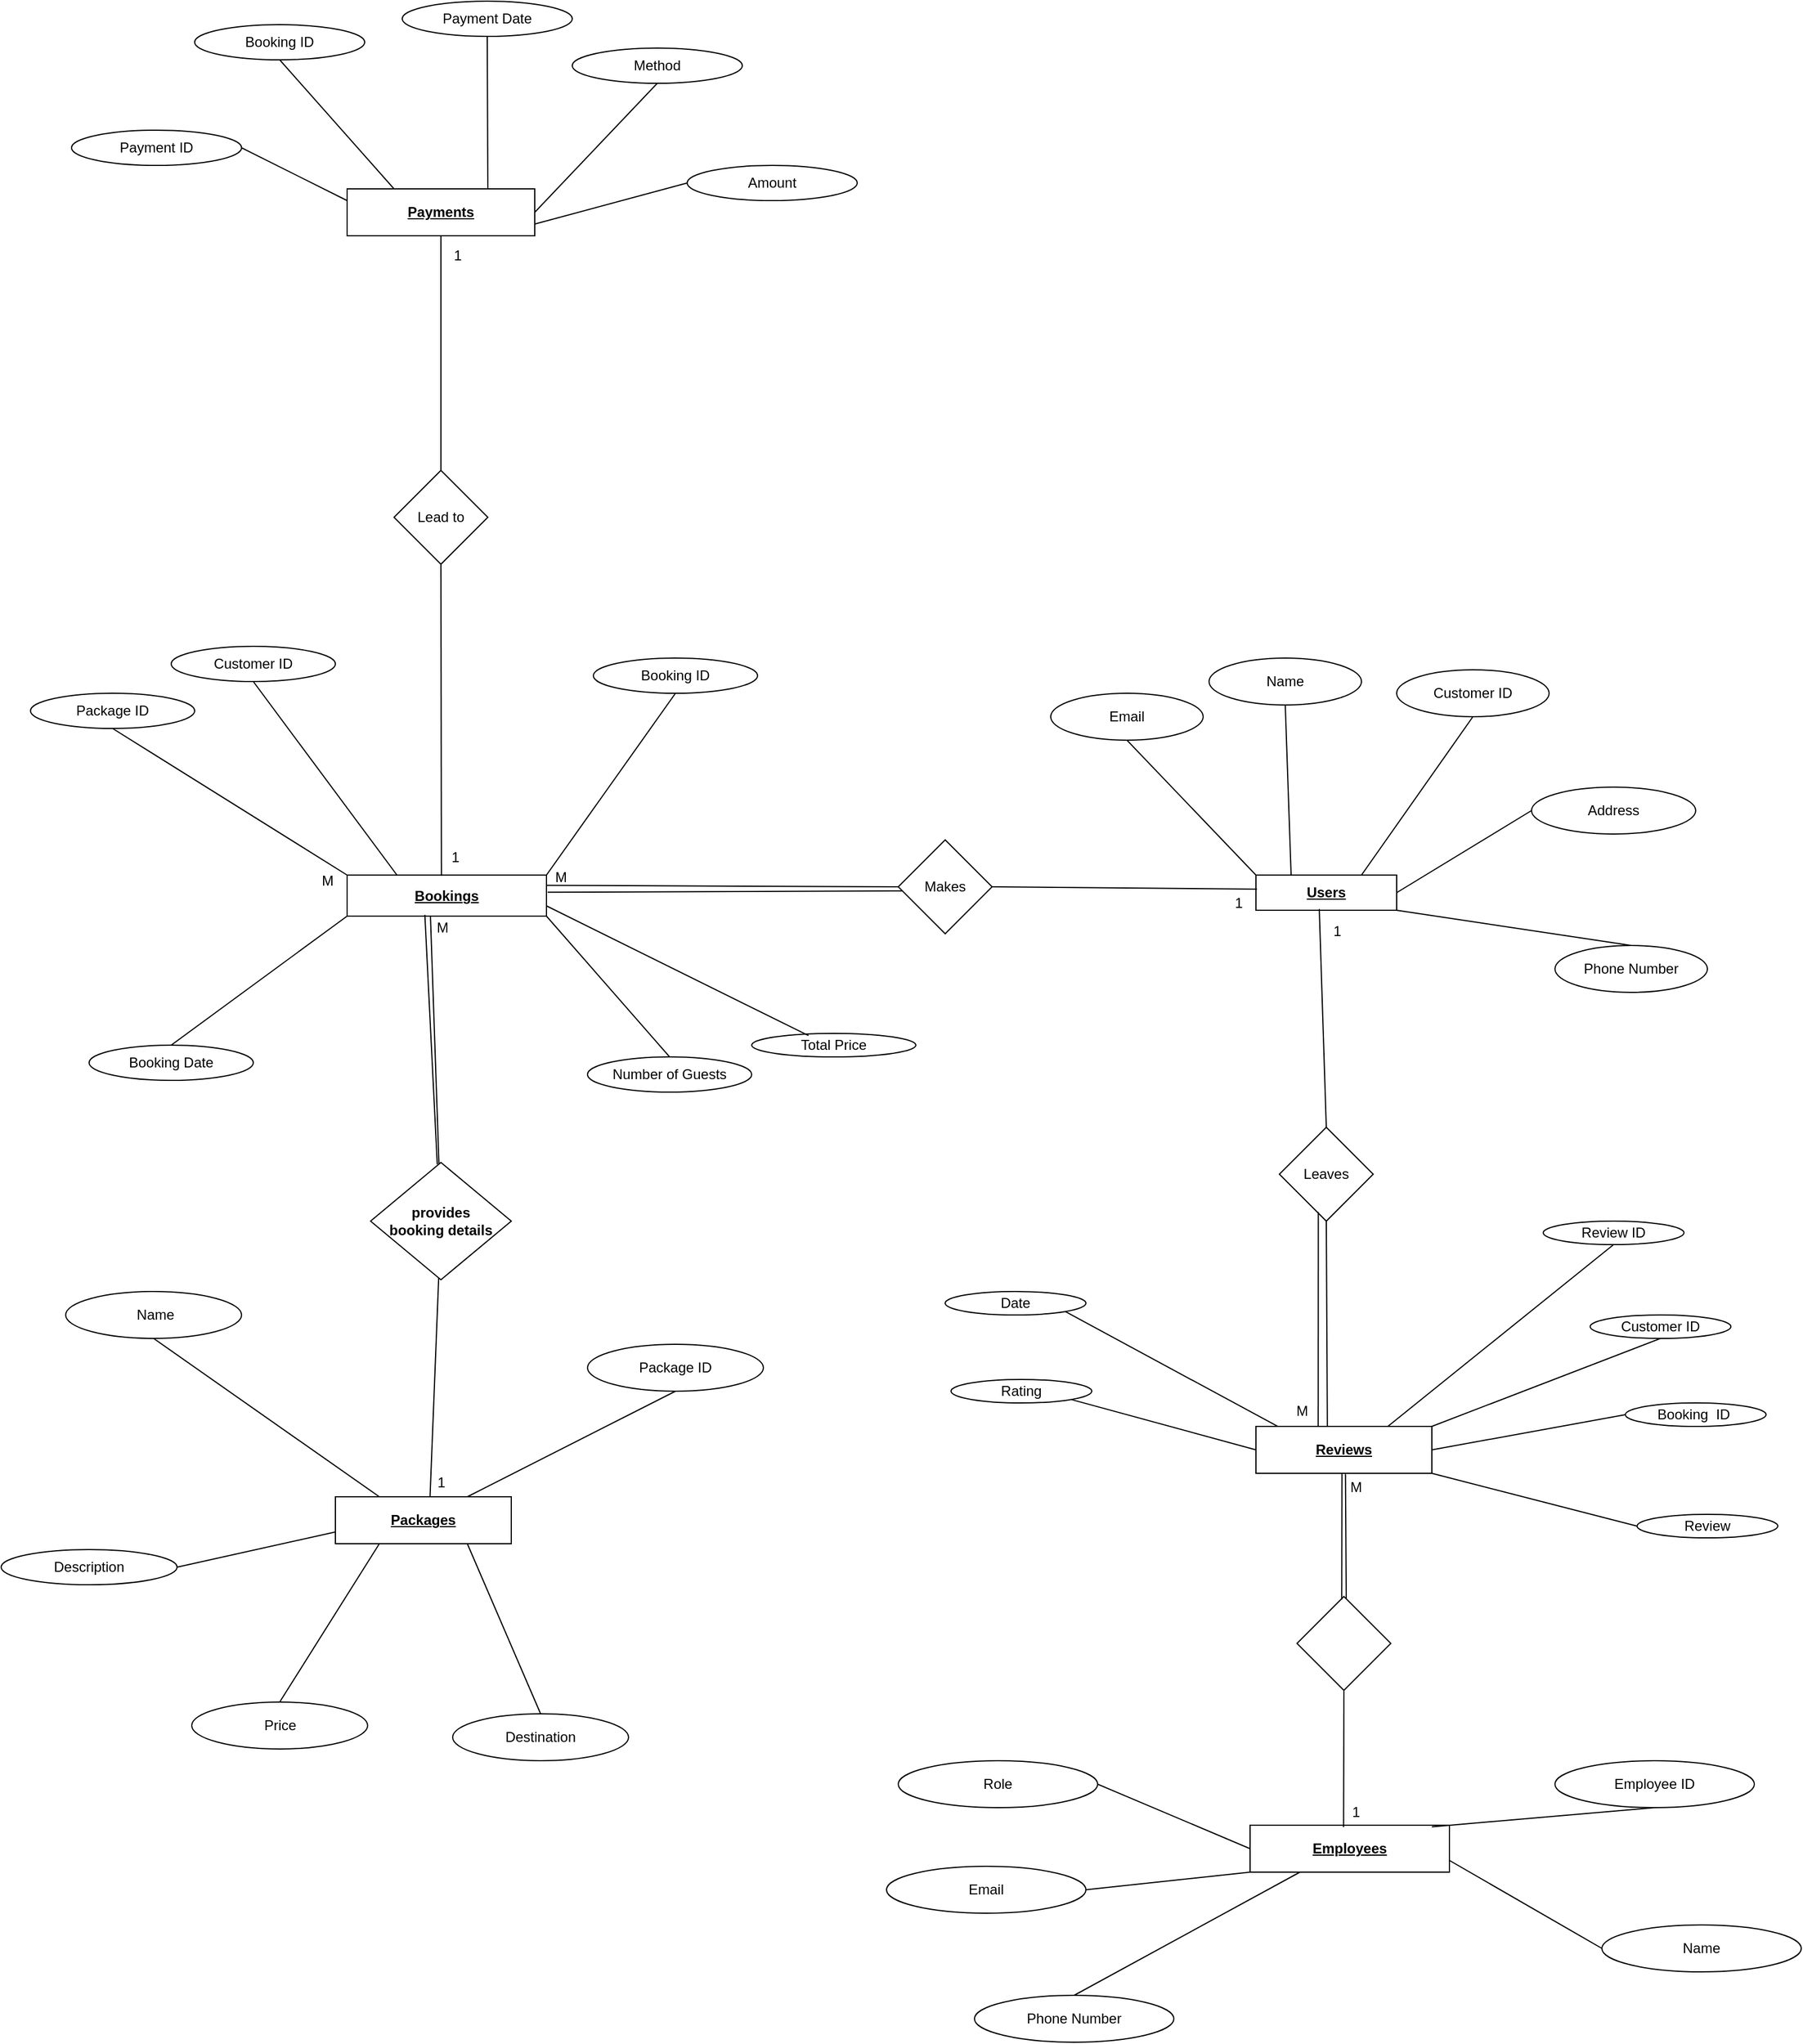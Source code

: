 <mxfile version="23.1.5" type="device">
  <diagram name="Page-1" id="vBAKHfD4ZJd4HT_qLLMz">
    <mxGraphModel dx="2349" dy="1812" grid="1" gridSize="10" guides="1" tooltips="1" connect="1" arrows="1" fold="1" page="1" pageScale="1" pageWidth="850" pageHeight="1100" math="0" shadow="0">
      <root>
        <mxCell id="0" />
        <mxCell id="1" parent="0" />
        <mxCell id="qoyEa4kxbC41t2mxPIMF-14" value="&lt;u&gt;&lt;b&gt;Users&lt;br&gt;&lt;/b&gt;&lt;/u&gt;" style="rounded=0;whiteSpace=wrap;html=1;" parent="1" vertex="1">
          <mxGeometry x="465" y="165" width="120" height="30" as="geometry" />
        </mxCell>
        <mxCell id="qoyEa4kxbC41t2mxPIMF-15" value="Name" style="ellipse;whiteSpace=wrap;html=1;" parent="1" vertex="1">
          <mxGeometry x="425" y="-20" width="130" height="40" as="geometry" />
        </mxCell>
        <mxCell id="qoyEa4kxbC41t2mxPIMF-17" value="Customer ID" style="ellipse;whiteSpace=wrap;html=1;" parent="1" vertex="1">
          <mxGeometry x="585" y="-10" width="130" height="40" as="geometry" />
        </mxCell>
        <mxCell id="qoyEa4kxbC41t2mxPIMF-18" value="Phone Number" style="ellipse;whiteSpace=wrap;html=1;" parent="1" vertex="1">
          <mxGeometry x="720" y="225" width="130" height="40" as="geometry" />
        </mxCell>
        <mxCell id="qoyEa4kxbC41t2mxPIMF-19" value="Email" style="ellipse;whiteSpace=wrap;html=1;" parent="1" vertex="1">
          <mxGeometry x="290" y="10" width="130" height="40" as="geometry" />
        </mxCell>
        <mxCell id="qoyEa4kxbC41t2mxPIMF-21" value="" style="endArrow=none;html=1;rounded=0;entryX=0.5;entryY=1;entryDx=0;entryDy=0;exitX=0.75;exitY=0;exitDx=0;exitDy=0;" parent="1" source="qoyEa4kxbC41t2mxPIMF-14" target="qoyEa4kxbC41t2mxPIMF-17" edge="1">
          <mxGeometry width="50" height="50" relative="1" as="geometry">
            <mxPoint x="590" y="160" as="sourcePoint" />
            <mxPoint x="615" y="80" as="targetPoint" />
          </mxGeometry>
        </mxCell>
        <mxCell id="qoyEa4kxbC41t2mxPIMF-22" value="" style="endArrow=none;html=1;rounded=0;entryX=0.25;entryY=0;entryDx=0;entryDy=0;exitX=0.5;exitY=1;exitDx=0;exitDy=0;" parent="1" source="qoyEa4kxbC41t2mxPIMF-15" target="qoyEa4kxbC41t2mxPIMF-14" edge="1">
          <mxGeometry width="50" height="50" relative="1" as="geometry">
            <mxPoint x="395" y="140" as="sourcePoint" />
            <mxPoint x="445" y="90" as="targetPoint" />
          </mxGeometry>
        </mxCell>
        <mxCell id="qoyEa4kxbC41t2mxPIMF-23" value="" style="endArrow=none;html=1;rounded=0;entryX=0;entryY=0;entryDx=0;entryDy=0;exitX=0.5;exitY=1;exitDx=0;exitDy=0;" parent="1" source="qoyEa4kxbC41t2mxPIMF-19" target="qoyEa4kxbC41t2mxPIMF-14" edge="1">
          <mxGeometry width="50" height="50" relative="1" as="geometry">
            <mxPoint x="405" y="205" as="sourcePoint" />
            <mxPoint x="455" y="155" as="targetPoint" />
          </mxGeometry>
        </mxCell>
        <mxCell id="qoyEa4kxbC41t2mxPIMF-24" value="" style="endArrow=none;html=1;rounded=0;entryX=1;entryY=1;entryDx=0;entryDy=0;exitX=0.5;exitY=0;exitDx=0;exitDy=0;" parent="1" source="qoyEa4kxbC41t2mxPIMF-18" target="qoyEa4kxbC41t2mxPIMF-14" edge="1">
          <mxGeometry width="50" height="50" relative="1" as="geometry">
            <mxPoint x="475" y="270" as="sourcePoint" />
            <mxPoint x="525" y="220" as="targetPoint" />
          </mxGeometry>
        </mxCell>
        <mxCell id="qoyEa4kxbC41t2mxPIMF-25" value="Address" style="ellipse;whiteSpace=wrap;html=1;" parent="1" vertex="1">
          <mxGeometry x="700" y="90" width="140" height="40" as="geometry" />
        </mxCell>
        <mxCell id="qoyEa4kxbC41t2mxPIMF-26" value="" style="endArrow=none;html=1;rounded=0;exitX=0;exitY=0.5;exitDx=0;exitDy=0;entryX=1;entryY=0.5;entryDx=0;entryDy=0;" parent="1" source="qoyEa4kxbC41t2mxPIMF-25" target="qoyEa4kxbC41t2mxPIMF-14" edge="1">
          <mxGeometry width="50" height="50" relative="1" as="geometry">
            <mxPoint x="515" y="270" as="sourcePoint" />
            <mxPoint x="590" y="180" as="targetPoint" />
          </mxGeometry>
        </mxCell>
        <mxCell id="qoyEa4kxbC41t2mxPIMF-27" value="&lt;b&gt;&lt;u&gt;Packages&lt;/u&gt;&lt;/b&gt;" style="rounded=0;whiteSpace=wrap;html=1;" parent="1" vertex="1">
          <mxGeometry x="-320" y="695" width="150" height="40" as="geometry" />
        </mxCell>
        <mxCell id="qoyEa4kxbC41t2mxPIMF-28" value="&amp;nbsp;Name" style="ellipse;whiteSpace=wrap;html=1;" parent="1" vertex="1">
          <mxGeometry x="-550" y="520" width="150" height="40" as="geometry" />
        </mxCell>
        <mxCell id="qoyEa4kxbC41t2mxPIMF-29" value="Package ID" style="ellipse;whiteSpace=wrap;html=1;" parent="1" vertex="1">
          <mxGeometry x="-105" y="565" width="150" height="40" as="geometry" />
        </mxCell>
        <mxCell id="qoyEa4kxbC41t2mxPIMF-31" value="Price" style="ellipse;whiteSpace=wrap;html=1;" parent="1" vertex="1">
          <mxGeometry x="-442.5" y="870" width="150" height="40" as="geometry" />
        </mxCell>
        <mxCell id="qoyEa4kxbC41t2mxPIMF-32" value="Description" style="ellipse;whiteSpace=wrap;html=1;" parent="1" vertex="1">
          <mxGeometry x="-605" y="740" width="150" height="30" as="geometry" />
        </mxCell>
        <mxCell id="qoyEa4kxbC41t2mxPIMF-33" value="" style="endArrow=none;html=1;rounded=0;entryX=0.25;entryY=1;entryDx=0;entryDy=0;exitX=0.5;exitY=0;exitDx=0;exitDy=0;" parent="1" source="qoyEa4kxbC41t2mxPIMF-31" target="qoyEa4kxbC41t2mxPIMF-27" edge="1">
          <mxGeometry width="50" height="50" relative="1" as="geometry">
            <mxPoint x="-400" y="800" as="sourcePoint" />
            <mxPoint x="-350" y="750" as="targetPoint" />
          </mxGeometry>
        </mxCell>
        <mxCell id="qoyEa4kxbC41t2mxPIMF-34" value="" style="endArrow=none;html=1;rounded=0;entryX=0.25;entryY=0;entryDx=0;entryDy=0;exitX=0.5;exitY=1;exitDx=0;exitDy=0;" parent="1" source="qoyEa4kxbC41t2mxPIMF-28" target="qoyEa4kxbC41t2mxPIMF-27" edge="1">
          <mxGeometry width="50" height="50" relative="1" as="geometry">
            <mxPoint x="-380" y="710" as="sourcePoint" />
            <mxPoint x="-330" y="660" as="targetPoint" />
          </mxGeometry>
        </mxCell>
        <mxCell id="qoyEa4kxbC41t2mxPIMF-35" value="" style="endArrow=none;html=1;rounded=0;entryX=0;entryY=0.75;entryDx=0;entryDy=0;exitX=1;exitY=0.5;exitDx=0;exitDy=0;" parent="1" source="qoyEa4kxbC41t2mxPIMF-32" target="qoyEa4kxbC41t2mxPIMF-27" edge="1">
          <mxGeometry width="50" height="50" relative="1" as="geometry">
            <mxPoint x="-370" y="720" as="sourcePoint" />
            <mxPoint x="-320" y="670" as="targetPoint" />
          </mxGeometry>
        </mxCell>
        <mxCell id="qoyEa4kxbC41t2mxPIMF-36" value="" style="endArrow=none;html=1;rounded=0;entryX=0.5;entryY=1;entryDx=0;entryDy=0;exitX=0.75;exitY=0;exitDx=0;exitDy=0;" parent="1" source="qoyEa4kxbC41t2mxPIMF-27" target="qoyEa4kxbC41t2mxPIMF-29" edge="1">
          <mxGeometry width="50" height="50" relative="1" as="geometry">
            <mxPoint x="-360" y="730" as="sourcePoint" />
            <mxPoint x="-310" y="680" as="targetPoint" />
          </mxGeometry>
        </mxCell>
        <mxCell id="qoyEa4kxbC41t2mxPIMF-38" value="" style="endArrow=none;html=1;rounded=0;entryX=0.75;entryY=1;entryDx=0;entryDy=0;exitX=0.5;exitY=0;exitDx=0;exitDy=0;" parent="1" source="qoyEa4kxbC41t2mxPIMF-39" target="qoyEa4kxbC41t2mxPIMF-27" edge="1">
          <mxGeometry width="50" height="50" relative="1" as="geometry">
            <mxPoint x="-170" y="825" as="sourcePoint" />
            <mxPoint x="-120" y="775" as="targetPoint" />
          </mxGeometry>
        </mxCell>
        <mxCell id="qoyEa4kxbC41t2mxPIMF-39" value="Destination" style="ellipse;whiteSpace=wrap;html=1;" parent="1" vertex="1">
          <mxGeometry x="-220" y="880" width="150" height="40" as="geometry" />
        </mxCell>
        <mxCell id="qoyEa4kxbC41t2mxPIMF-40" value="&lt;b&gt;&lt;u style=&quot;&quot;&gt;Bookings&lt;/u&gt;&lt;/b&gt;" style="rounded=0;whiteSpace=wrap;html=1;" parent="1" vertex="1">
          <mxGeometry x="-310" y="165" width="170" height="35" as="geometry" />
        </mxCell>
        <mxCell id="qoyEa4kxbC41t2mxPIMF-41" value="&lt;b&gt;&lt;u&gt;Reviews&lt;/u&gt;&lt;/b&gt;" style="rounded=0;whiteSpace=wrap;html=1;" parent="1" vertex="1">
          <mxGeometry x="465" y="635" width="150" height="40" as="geometry" />
        </mxCell>
        <mxCell id="qoyEa4kxbC41t2mxPIMF-42" value="&lt;u&gt;&lt;b&gt;Payments&lt;/b&gt;&lt;/u&gt;" style="rounded=0;whiteSpace=wrap;html=1;" parent="1" vertex="1">
          <mxGeometry x="-310" y="-420" width="160" height="40" as="geometry" />
        </mxCell>
        <mxCell id="qoyEa4kxbC41t2mxPIMF-43" value="&lt;b&gt;&lt;u&gt;Employees&lt;/u&gt;&lt;/b&gt;" style="rounded=0;whiteSpace=wrap;html=1;" parent="1" vertex="1">
          <mxGeometry x="460" y="975" width="170" height="40" as="geometry" />
        </mxCell>
        <mxCell id="qoyEa4kxbC41t2mxPIMF-44" value="Booking Date" style="ellipse;whiteSpace=wrap;html=1;" parent="1" vertex="1">
          <mxGeometry x="-530" y="310" width="140" height="30" as="geometry" />
        </mxCell>
        <mxCell id="qoyEa4kxbC41t2mxPIMF-45" value="Number of Guests" style="ellipse;whiteSpace=wrap;html=1;" parent="1" vertex="1">
          <mxGeometry x="-105" y="320" width="140" height="30" as="geometry" />
        </mxCell>
        <mxCell id="qoyEa4kxbC41t2mxPIMF-46" value="Package ID" style="ellipse;whiteSpace=wrap;html=1;" parent="1" vertex="1">
          <mxGeometry x="-580" y="10" width="140" height="30" as="geometry" />
        </mxCell>
        <mxCell id="qoyEa4kxbC41t2mxPIMF-47" value="Booking ID" style="ellipse;whiteSpace=wrap;html=1;" parent="1" vertex="1">
          <mxGeometry x="-100" y="-20" width="140" height="30" as="geometry" />
        </mxCell>
        <mxCell id="qoyEa4kxbC41t2mxPIMF-48" value="Customer ID" style="ellipse;whiteSpace=wrap;html=1;" parent="1" vertex="1">
          <mxGeometry x="-460" y="-30" width="140" height="30" as="geometry" />
        </mxCell>
        <mxCell id="qoyEa4kxbC41t2mxPIMF-50" value="" style="endArrow=none;html=1;rounded=0;entryX=0.5;entryY=1;entryDx=0;entryDy=0;exitX=1;exitY=0;exitDx=0;exitDy=0;" parent="1" source="qoyEa4kxbC41t2mxPIMF-40" target="qoyEa4kxbC41t2mxPIMF-47" edge="1">
          <mxGeometry width="50" height="50" relative="1" as="geometry">
            <mxPoint x="-140" y="160" as="sourcePoint" />
            <mxPoint x="-250" y="100" as="targetPoint" />
          </mxGeometry>
        </mxCell>
        <mxCell id="qoyEa4kxbC41t2mxPIMF-51" value="" style="endArrow=none;html=1;rounded=0;entryX=0.5;entryY=1;entryDx=0;entryDy=0;exitX=0.25;exitY=0;exitDx=0;exitDy=0;" parent="1" source="qoyEa4kxbC41t2mxPIMF-40" target="qoyEa4kxbC41t2mxPIMF-48" edge="1">
          <mxGeometry width="50" height="50" relative="1" as="geometry">
            <mxPoint x="-270" y="160" as="sourcePoint" />
            <mxPoint x="-180" y="40" as="targetPoint" />
          </mxGeometry>
        </mxCell>
        <mxCell id="qoyEa4kxbC41t2mxPIMF-53" value="" style="endArrow=none;html=1;rounded=0;entryX=1;entryY=1;entryDx=0;entryDy=0;exitX=0.5;exitY=0;exitDx=0;exitDy=0;" parent="1" source="qoyEa4kxbC41t2mxPIMF-45" target="qoyEa4kxbC41t2mxPIMF-40" edge="1">
          <mxGeometry width="50" height="50" relative="1" as="geometry">
            <mxPoint x="-195" y="195" as="sourcePoint" />
            <mxPoint x="-160" y="60" as="targetPoint" />
          </mxGeometry>
        </mxCell>
        <mxCell id="qoyEa4kxbC41t2mxPIMF-54" value="" style="endArrow=none;html=1;rounded=0;entryX=0;entryY=1;entryDx=0;entryDy=0;exitX=0.5;exitY=0;exitDx=0;exitDy=0;" parent="1" source="qoyEa4kxbC41t2mxPIMF-44" target="qoyEa4kxbC41t2mxPIMF-40" edge="1">
          <mxGeometry width="50" height="50" relative="1" as="geometry">
            <mxPoint x="-420" y="390" as="sourcePoint" />
            <mxPoint x="-370" y="340" as="targetPoint" />
          </mxGeometry>
        </mxCell>
        <mxCell id="qoyEa4kxbC41t2mxPIMF-55" value="" style="endArrow=none;html=1;rounded=0;entryX=0;entryY=0;entryDx=0;entryDy=0;exitX=0.5;exitY=1;exitDx=0;exitDy=0;" parent="1" source="qoyEa4kxbC41t2mxPIMF-46" target="qoyEa4kxbC41t2mxPIMF-40" edge="1">
          <mxGeometry width="50" height="50" relative="1" as="geometry">
            <mxPoint x="-430" y="275" as="sourcePoint" />
            <mxPoint x="-257" y="210" as="targetPoint" />
          </mxGeometry>
        </mxCell>
        <mxCell id="qoyEa4kxbC41t2mxPIMF-64" value="Total Price" style="ellipse;whiteSpace=wrap;html=1;" parent="1" vertex="1">
          <mxGeometry x="35" y="300" width="140" height="20" as="geometry" />
        </mxCell>
        <mxCell id="qoyEa4kxbC41t2mxPIMF-65" value="" style="endArrow=none;html=1;rounded=0;exitX=1;exitY=0.75;exitDx=0;exitDy=0;entryX=0.346;entryY=0.092;entryDx=0;entryDy=0;entryPerimeter=0;" parent="1" source="qoyEa4kxbC41t2mxPIMF-40" target="qoyEa4kxbC41t2mxPIMF-64" edge="1">
          <mxGeometry width="50" height="50" relative="1" as="geometry">
            <mxPoint x="-20" y="200" as="sourcePoint" />
            <mxPoint x="70" y="230" as="targetPoint" />
          </mxGeometry>
        </mxCell>
        <mxCell id="qoyEa4kxbC41t2mxPIMF-66" value="Payment Date" style="ellipse;whiteSpace=wrap;html=1;" parent="1" vertex="1">
          <mxGeometry x="-263" y="-580" width="145" height="30" as="geometry" />
        </mxCell>
        <mxCell id="qoyEa4kxbC41t2mxPIMF-67" value="Payment ID" style="ellipse;whiteSpace=wrap;html=1;" parent="1" vertex="1">
          <mxGeometry x="-545" y="-470" width="145" height="30" as="geometry" />
        </mxCell>
        <mxCell id="qoyEa4kxbC41t2mxPIMF-68" value="Amount" style="ellipse;whiteSpace=wrap;html=1;" parent="1" vertex="1">
          <mxGeometry x="-20" y="-440" width="145" height="30" as="geometry" />
        </mxCell>
        <mxCell id="qoyEa4kxbC41t2mxPIMF-69" value="Method" style="ellipse;whiteSpace=wrap;html=1;" parent="1" vertex="1">
          <mxGeometry x="-118" y="-540" width="145" height="30" as="geometry" />
        </mxCell>
        <mxCell id="qoyEa4kxbC41t2mxPIMF-70" value="Booking ID" style="ellipse;whiteSpace=wrap;html=1;" parent="1" vertex="1">
          <mxGeometry x="-440" y="-560" width="145" height="30" as="geometry" />
        </mxCell>
        <mxCell id="qoyEa4kxbC41t2mxPIMF-72" value="" style="endArrow=none;html=1;rounded=0;entryX=0;entryY=0.5;entryDx=0;entryDy=0;exitX=1;exitY=0.75;exitDx=0;exitDy=0;" parent="1" source="qoyEa4kxbC41t2mxPIMF-42" target="qoyEa4kxbC41t2mxPIMF-68" edge="1">
          <mxGeometry width="50" height="50" relative="1" as="geometry">
            <mxPoint x="-102.5" y="-300" as="sourcePoint" />
            <mxPoint x="-52.5" y="-350" as="targetPoint" />
          </mxGeometry>
        </mxCell>
        <mxCell id="qoyEa4kxbC41t2mxPIMF-73" value="" style="endArrow=none;html=1;rounded=0;entryX=0.5;entryY=1;entryDx=0;entryDy=0;exitX=1;exitY=0.5;exitDx=0;exitDy=0;" parent="1" source="qoyEa4kxbC41t2mxPIMF-42" target="qoyEa4kxbC41t2mxPIMF-69" edge="1">
          <mxGeometry width="50" height="50" relative="1" as="geometry">
            <mxPoint x="-70" y="-440" as="sourcePoint" />
            <mxPoint x="-20" y="-490" as="targetPoint" />
          </mxGeometry>
        </mxCell>
        <mxCell id="qoyEa4kxbC41t2mxPIMF-74" value="" style="endArrow=none;html=1;rounded=0;entryX=0.5;entryY=1;entryDx=0;entryDy=0;exitX=0.75;exitY=0;exitDx=0;exitDy=0;" parent="1" source="qoyEa4kxbC41t2mxPIMF-42" target="qoyEa4kxbC41t2mxPIMF-66" edge="1">
          <mxGeometry width="50" height="50" relative="1" as="geometry">
            <mxPoint x="-140" y="-480" as="sourcePoint" />
            <mxPoint x="-90" y="-530" as="targetPoint" />
          </mxGeometry>
        </mxCell>
        <mxCell id="qoyEa4kxbC41t2mxPIMF-75" value="" style="endArrow=none;html=1;rounded=0;entryX=0.25;entryY=0;entryDx=0;entryDy=0;exitX=0.5;exitY=1;exitDx=0;exitDy=0;" parent="1" source="qoyEa4kxbC41t2mxPIMF-70" target="qoyEa4kxbC41t2mxPIMF-42" edge="1">
          <mxGeometry width="50" height="50" relative="1" as="geometry">
            <mxPoint x="-350" y="-430" as="sourcePoint" />
            <mxPoint x="-300" y="-480" as="targetPoint" />
          </mxGeometry>
        </mxCell>
        <mxCell id="qoyEa4kxbC41t2mxPIMF-76" value="" style="endArrow=none;html=1;rounded=0;entryX=0;entryY=0.25;entryDx=0;entryDy=0;exitX=1;exitY=0.5;exitDx=0;exitDy=0;" parent="1" source="qoyEa4kxbC41t2mxPIMF-67" target="qoyEa4kxbC41t2mxPIMF-42" edge="1">
          <mxGeometry width="50" height="50" relative="1" as="geometry">
            <mxPoint x="-340" y="-420" as="sourcePoint" />
            <mxPoint x="-290" y="-470" as="targetPoint" />
          </mxGeometry>
        </mxCell>
        <mxCell id="qoyEa4kxbC41t2mxPIMF-81" value="Date" style="ellipse;whiteSpace=wrap;html=1;" parent="1" vertex="1">
          <mxGeometry x="200" y="520" width="120" height="20" as="geometry" />
        </mxCell>
        <mxCell id="qoyEa4kxbC41t2mxPIMF-82" value="Review ID" style="ellipse;whiteSpace=wrap;html=1;" parent="1" vertex="1">
          <mxGeometry x="710" y="460" width="120" height="20" as="geometry" />
        </mxCell>
        <mxCell id="qoyEa4kxbC41t2mxPIMF-83" value="Booking&amp;nbsp; ID&amp;nbsp;" style="ellipse;whiteSpace=wrap;html=1;" parent="1" vertex="1">
          <mxGeometry x="780" y="615" width="120" height="20" as="geometry" />
        </mxCell>
        <mxCell id="qoyEa4kxbC41t2mxPIMF-84" value="Review" style="ellipse;whiteSpace=wrap;html=1;" parent="1" vertex="1">
          <mxGeometry x="790" y="710" width="120" height="20" as="geometry" />
        </mxCell>
        <mxCell id="qoyEa4kxbC41t2mxPIMF-86" value="Rating" style="ellipse;whiteSpace=wrap;html=1;" parent="1" vertex="1">
          <mxGeometry x="205" y="595" width="120" height="20" as="geometry" />
        </mxCell>
        <mxCell id="qoyEa4kxbC41t2mxPIMF-87" value="Customer ID" style="ellipse;whiteSpace=wrap;html=1;" parent="1" vertex="1">
          <mxGeometry x="750" y="540" width="120" height="20" as="geometry" />
        </mxCell>
        <mxCell id="qoyEa4kxbC41t2mxPIMF-88" value="" style="endArrow=none;html=1;rounded=0;entryX=1;entryY=1;entryDx=0;entryDy=0;exitX=0;exitY=0.5;exitDx=0;exitDy=0;" parent="1" source="qoyEa4kxbC41t2mxPIMF-41" target="qoyEa4kxbC41t2mxPIMF-86" edge="1">
          <mxGeometry width="50" height="50" relative="1" as="geometry">
            <mxPoint x="460" y="655" as="sourcePoint" />
            <mxPoint x="720" y="740" as="targetPoint" />
          </mxGeometry>
        </mxCell>
        <mxCell id="qoyEa4kxbC41t2mxPIMF-89" value="" style="endArrow=none;html=1;rounded=0;exitX=1;exitY=1;exitDx=0;exitDy=0;entryX=0.125;entryY=0.003;entryDx=0;entryDy=0;entryPerimeter=0;" parent="1" source="qoyEa4kxbC41t2mxPIMF-81" target="qoyEa4kxbC41t2mxPIMF-41" edge="1">
          <mxGeometry width="50" height="50" relative="1" as="geometry">
            <mxPoint x="585" y="760" as="sourcePoint" />
            <mxPoint x="470" y="620" as="targetPoint" />
          </mxGeometry>
        </mxCell>
        <mxCell id="qoyEa4kxbC41t2mxPIMF-90" value="" style="endArrow=none;html=1;rounded=0;entryX=0.5;entryY=1;entryDx=0;entryDy=0;exitX=0.75;exitY=0;exitDx=0;exitDy=0;" parent="1" source="qoyEa4kxbC41t2mxPIMF-41" target="qoyEa4kxbC41t2mxPIMF-82" edge="1">
          <mxGeometry width="50" height="50" relative="1" as="geometry">
            <mxPoint x="530" y="650" as="sourcePoint" />
            <mxPoint x="580" y="600" as="targetPoint" />
          </mxGeometry>
        </mxCell>
        <mxCell id="qoyEa4kxbC41t2mxPIMF-91" value="" style="endArrow=none;html=1;rounded=0;entryX=0.5;entryY=1;entryDx=0;entryDy=0;exitX=1;exitY=0;exitDx=0;exitDy=0;" parent="1" source="qoyEa4kxbC41t2mxPIMF-41" target="qoyEa4kxbC41t2mxPIMF-87" edge="1">
          <mxGeometry width="50" height="50" relative="1" as="geometry">
            <mxPoint x="540" y="660" as="sourcePoint" />
            <mxPoint x="590" y="610" as="targetPoint" />
          </mxGeometry>
        </mxCell>
        <mxCell id="qoyEa4kxbC41t2mxPIMF-92" value="" style="endArrow=none;html=1;rounded=0;entryX=0;entryY=0.5;entryDx=0;entryDy=0;exitX=1;exitY=0.5;exitDx=0;exitDy=0;" parent="1" source="qoyEa4kxbC41t2mxPIMF-41" target="qoyEa4kxbC41t2mxPIMF-83" edge="1">
          <mxGeometry width="50" height="50" relative="1" as="geometry">
            <mxPoint x="550" y="670" as="sourcePoint" />
            <mxPoint x="600" y="620" as="targetPoint" />
          </mxGeometry>
        </mxCell>
        <mxCell id="qoyEa4kxbC41t2mxPIMF-93" value="" style="endArrow=none;html=1;rounded=0;entryX=1;entryY=1;entryDx=0;entryDy=0;exitX=0;exitY=0.5;exitDx=0;exitDy=0;" parent="1" source="qoyEa4kxbC41t2mxPIMF-84" target="qoyEa4kxbC41t2mxPIMF-41" edge="1">
          <mxGeometry width="50" height="50" relative="1" as="geometry">
            <mxPoint x="730" y="755" as="sourcePoint" />
            <mxPoint x="780" y="705" as="targetPoint" />
          </mxGeometry>
        </mxCell>
        <mxCell id="qoyEa4kxbC41t2mxPIMF-94" value="Employee ID" style="ellipse;whiteSpace=wrap;html=1;" parent="1" vertex="1">
          <mxGeometry x="720" y="920" width="170" height="40" as="geometry" />
        </mxCell>
        <mxCell id="qoyEa4kxbC41t2mxPIMF-95" value="Name" style="ellipse;whiteSpace=wrap;html=1;" parent="1" vertex="1">
          <mxGeometry x="760" y="1060" width="170" height="40" as="geometry" />
        </mxCell>
        <mxCell id="qoyEa4kxbC41t2mxPIMF-96" value="Role" style="ellipse;whiteSpace=wrap;html=1;" parent="1" vertex="1">
          <mxGeometry x="160" y="920" width="170" height="40" as="geometry" />
        </mxCell>
        <mxCell id="qoyEa4kxbC41t2mxPIMF-97" value="Email" style="ellipse;whiteSpace=wrap;html=1;" parent="1" vertex="1">
          <mxGeometry x="150" y="1010" width="170" height="40" as="geometry" />
        </mxCell>
        <mxCell id="qoyEa4kxbC41t2mxPIMF-98" value="Phone Number" style="ellipse;whiteSpace=wrap;html=1;" parent="1" vertex="1">
          <mxGeometry x="225" y="1120" width="170" height="40" as="geometry" />
        </mxCell>
        <mxCell id="qoyEa4kxbC41t2mxPIMF-99" value="" style="endArrow=none;html=1;rounded=0;entryX=0.25;entryY=1;entryDx=0;entryDy=0;exitX=0.5;exitY=0;exitDx=0;exitDy=0;" parent="1" source="qoyEa4kxbC41t2mxPIMF-98" target="qoyEa4kxbC41t2mxPIMF-43" edge="1">
          <mxGeometry width="50" height="50" relative="1" as="geometry">
            <mxPoint x="380" y="1125" as="sourcePoint" />
            <mxPoint x="480" y="1040" as="targetPoint" />
          </mxGeometry>
        </mxCell>
        <mxCell id="qoyEa4kxbC41t2mxPIMF-100" value="" style="endArrow=none;html=1;rounded=0;entryX=0;entryY=1;entryDx=0;entryDy=0;exitX=1;exitY=0.5;exitDx=0;exitDy=0;" parent="1" source="qoyEa4kxbC41t2mxPIMF-97" target="qoyEa4kxbC41t2mxPIMF-43" edge="1">
          <mxGeometry width="50" height="50" relative="1" as="geometry">
            <mxPoint x="330" y="1027.5" as="sourcePoint" />
            <mxPoint x="380" y="977.5" as="targetPoint" />
          </mxGeometry>
        </mxCell>
        <mxCell id="qoyEa4kxbC41t2mxPIMF-101" value="" style="endArrow=none;html=1;rounded=0;entryX=0;entryY=0.5;entryDx=0;entryDy=0;exitX=1;exitY=0.5;exitDx=0;exitDy=0;" parent="1" source="qoyEa4kxbC41t2mxPIMF-96" target="qoyEa4kxbC41t2mxPIMF-43" edge="1">
          <mxGeometry width="50" height="50" relative="1" as="geometry">
            <mxPoint x="300" y="940" as="sourcePoint" />
            <mxPoint x="350" y="890" as="targetPoint" />
          </mxGeometry>
        </mxCell>
        <mxCell id="qoyEa4kxbC41t2mxPIMF-102" value="" style="endArrow=none;html=1;rounded=0;entryX=0.5;entryY=1;entryDx=0;entryDy=0;exitX=0.912;exitY=0.034;exitDx=0;exitDy=0;exitPerimeter=0;" parent="1" source="qoyEa4kxbC41t2mxPIMF-43" target="qoyEa4kxbC41t2mxPIMF-94" edge="1">
          <mxGeometry width="50" height="50" relative="1" as="geometry">
            <mxPoint x="540" y="970" as="sourcePoint" />
            <mxPoint x="520" y="810" as="targetPoint" />
          </mxGeometry>
        </mxCell>
        <mxCell id="qoyEa4kxbC41t2mxPIMF-103" value="" style="endArrow=none;html=1;rounded=0;exitX=0;exitY=0.5;exitDx=0;exitDy=0;entryX=1;entryY=0.75;entryDx=0;entryDy=0;" parent="1" source="qoyEa4kxbC41t2mxPIMF-95" target="qoyEa4kxbC41t2mxPIMF-43" edge="1">
          <mxGeometry width="50" height="50" relative="1" as="geometry">
            <mxPoint x="330" y="850" as="sourcePoint" />
            <mxPoint x="380" y="800" as="targetPoint" />
          </mxGeometry>
        </mxCell>
        <mxCell id="qoyEa4kxbC41t2mxPIMF-105" value="&lt;b&gt;provides &lt;br&gt;booking details&lt;/b&gt;" style="rhombus;whiteSpace=wrap;html=1;" parent="1" vertex="1">
          <mxGeometry x="-290" y="410" width="120" height="100" as="geometry" />
        </mxCell>
        <mxCell id="qoyEa4kxbC41t2mxPIMF-106" value="Makes" style="rhombus;whiteSpace=wrap;html=1;" parent="1" vertex="1">
          <mxGeometry x="160" y="135" width="80" height="80" as="geometry" />
        </mxCell>
        <mxCell id="qoyEa4kxbC41t2mxPIMF-107" value="" style="endArrow=none;html=1;rounded=0;exitX=1;exitY=0.5;exitDx=0;exitDy=0;entryX=0.007;entryY=0.401;entryDx=0;entryDy=0;entryPerimeter=0;" parent="1" source="qoyEa4kxbC41t2mxPIMF-106" target="qoyEa4kxbC41t2mxPIMF-14" edge="1">
          <mxGeometry width="50" height="50" relative="1" as="geometry">
            <mxPoint x="270" y="190" as="sourcePoint" />
            <mxPoint x="460" y="180" as="targetPoint" />
          </mxGeometry>
        </mxCell>
        <mxCell id="qoyEa4kxbC41t2mxPIMF-109" value="" style="endArrow=none;html=1;rounded=0;exitX=1;exitY=0.25;exitDx=0;exitDy=0;entryX=0;entryY=0.5;entryDx=0;entryDy=0;" parent="1" source="qoyEa4kxbC41t2mxPIMF-40" target="qoyEa4kxbC41t2mxPIMF-106" edge="1">
          <mxGeometry width="50" height="50" relative="1" as="geometry">
            <mxPoint x="10" y="190" as="sourcePoint" />
            <mxPoint x="60" y="140" as="targetPoint" />
          </mxGeometry>
        </mxCell>
        <mxCell id="qoyEa4kxbC41t2mxPIMF-111" value="1" style="text;html=1;align=center;verticalAlign=middle;resizable=0;points=[];autosize=1;strokeColor=none;fillColor=none;" parent="1" vertex="1">
          <mxGeometry x="435" y="174" width="30" height="30" as="geometry" />
        </mxCell>
        <mxCell id="qoyEa4kxbC41t2mxPIMF-112" value="" style="endArrow=none;html=1;rounded=0;exitX=1.006;exitY=0.417;exitDx=0;exitDy=0;exitPerimeter=0;entryX=0.042;entryY=0.544;entryDx=0;entryDy=0;entryPerimeter=0;" parent="1" source="qoyEa4kxbC41t2mxPIMF-40" target="qoyEa4kxbC41t2mxPIMF-106" edge="1">
          <mxGeometry width="50" height="50" relative="1" as="geometry">
            <mxPoint x="-130" y="184" as="sourcePoint" />
            <mxPoint x="160" y="180" as="targetPoint" />
          </mxGeometry>
        </mxCell>
        <mxCell id="qoyEa4kxbC41t2mxPIMF-113" value="M" style="text;html=1;align=center;verticalAlign=middle;resizable=0;points=[];autosize=1;strokeColor=none;fillColor=none;" parent="1" vertex="1">
          <mxGeometry x="-143" y="152" width="30" height="30" as="geometry" />
        </mxCell>
        <mxCell id="qoyEa4kxbC41t2mxPIMF-114" value="" style="endArrow=none;html=1;rounded=0;exitX=0.474;exitY=0.016;exitDx=0;exitDy=0;entryX=0.39;entryY=0.97;entryDx=0;entryDy=0;entryPerimeter=0;exitPerimeter=0;" parent="1" source="qoyEa4kxbC41t2mxPIMF-105" target="qoyEa4kxbC41t2mxPIMF-40" edge="1">
          <mxGeometry width="50" height="50" relative="1" as="geometry">
            <mxPoint x="-330" y="370" as="sourcePoint" />
            <mxPoint x="-250" y="250" as="targetPoint" />
          </mxGeometry>
        </mxCell>
        <mxCell id="qoyEa4kxbC41t2mxPIMF-115" value="" style="endArrow=none;html=1;rounded=0;exitX=0.538;exitY=0.006;exitDx=0;exitDy=0;exitPerimeter=0;" parent="1" source="qoyEa4kxbC41t2mxPIMF-27" target="qoyEa4kxbC41t2mxPIMF-105" edge="1">
          <mxGeometry width="50" height="50" relative="1" as="geometry">
            <mxPoint x="-240" y="690" as="sourcePoint" />
            <mxPoint x="-190" y="530" as="targetPoint" />
          </mxGeometry>
        </mxCell>
        <mxCell id="qoyEa4kxbC41t2mxPIMF-117" value="" style="endArrow=none;html=1;rounded=0;entryX=0.418;entryY=1.008;entryDx=0;entryDy=0;entryPerimeter=0;" parent="1" source="qoyEa4kxbC41t2mxPIMF-105" target="qoyEa4kxbC41t2mxPIMF-40" edge="1">
          <mxGeometry width="50" height="50" relative="1" as="geometry">
            <mxPoint x="-300" y="400" as="sourcePoint" />
            <mxPoint x="-250" y="350" as="targetPoint" />
          </mxGeometry>
        </mxCell>
        <mxCell id="qoyEa4kxbC41t2mxPIMF-118" value="1" style="text;html=1;align=center;verticalAlign=middle;resizable=0;points=[];autosize=1;strokeColor=none;fillColor=none;" parent="1" vertex="1">
          <mxGeometry x="-245" y="668" width="30" height="30" as="geometry" />
        </mxCell>
        <mxCell id="qoyEa4kxbC41t2mxPIMF-119" value="M" style="text;html=1;align=center;verticalAlign=middle;resizable=0;points=[];autosize=1;strokeColor=none;fillColor=none;" parent="1" vertex="1">
          <mxGeometry x="-244" y="195" width="30" height="30" as="geometry" />
        </mxCell>
        <mxCell id="qoyEa4kxbC41t2mxPIMF-120" value="Lead to" style="rhombus;whiteSpace=wrap;html=1;" parent="1" vertex="1">
          <mxGeometry x="-270" y="-180" width="80" height="80" as="geometry" />
        </mxCell>
        <mxCell id="qoyEa4kxbC41t2mxPIMF-121" value="" style="endArrow=none;html=1;rounded=0;entryX=0.5;entryY=1;entryDx=0;entryDy=0;exitX=0.5;exitY=0;exitDx=0;exitDy=0;" parent="1" source="qoyEa4kxbC41t2mxPIMF-120" target="qoyEa4kxbC41t2mxPIMF-42" edge="1">
          <mxGeometry width="50" height="50" relative="1" as="geometry">
            <mxPoint x="-320" y="-270" as="sourcePoint" />
            <mxPoint x="-270" y="-320" as="targetPoint" />
          </mxGeometry>
        </mxCell>
        <mxCell id="qoyEa4kxbC41t2mxPIMF-122" value="" style="endArrow=none;html=1;rounded=0;entryX=0.5;entryY=1;entryDx=0;entryDy=0;exitX=0.473;exitY=0.019;exitDx=0;exitDy=0;exitPerimeter=0;" parent="1" source="qoyEa4kxbC41t2mxPIMF-40" target="qoyEa4kxbC41t2mxPIMF-120" edge="1">
          <mxGeometry width="50" height="50" relative="1" as="geometry">
            <mxPoint x="-230" y="160" as="sourcePoint" />
            <mxPoint x="-210" y="-20" as="targetPoint" />
          </mxGeometry>
        </mxCell>
        <mxCell id="qoyEa4kxbC41t2mxPIMF-123" value="1" style="text;html=1;align=center;verticalAlign=middle;resizable=0;points=[];autosize=1;strokeColor=none;fillColor=none;" parent="1" vertex="1">
          <mxGeometry x="-231" y="-378" width="30" height="30" as="geometry" />
        </mxCell>
        <mxCell id="qoyEa4kxbC41t2mxPIMF-124" value="1" style="text;html=1;align=center;verticalAlign=middle;resizable=0;points=[];autosize=1;strokeColor=none;fillColor=none;" parent="1" vertex="1">
          <mxGeometry x="-233" y="135" width="30" height="30" as="geometry" />
        </mxCell>
        <mxCell id="qoyEa4kxbC41t2mxPIMF-125" value="Leaves" style="rhombus;whiteSpace=wrap;html=1;" parent="1" vertex="1">
          <mxGeometry x="485" y="380" width="80" height="80" as="geometry" />
        </mxCell>
        <mxCell id="qoyEa4kxbC41t2mxPIMF-126" value="" style="endArrow=none;html=1;rounded=0;entryX=0.415;entryY=0.903;entryDx=0;entryDy=0;entryPerimeter=0;exitX=0.354;exitY=0.013;exitDx=0;exitDy=0;exitPerimeter=0;" parent="1" source="qoyEa4kxbC41t2mxPIMF-41" target="qoyEa4kxbC41t2mxPIMF-125" edge="1">
          <mxGeometry width="50" height="50" relative="1" as="geometry">
            <mxPoint x="510" y="630" as="sourcePoint" />
            <mxPoint x="470" y="500" as="targetPoint" />
          </mxGeometry>
        </mxCell>
        <mxCell id="qoyEa4kxbC41t2mxPIMF-127" value="" style="endArrow=none;html=1;rounded=0;entryX=0.5;entryY=1;entryDx=0;entryDy=0;exitX=0.406;exitY=0.001;exitDx=0;exitDy=0;exitPerimeter=0;" parent="1" source="qoyEa4kxbC41t2mxPIMF-41" target="qoyEa4kxbC41t2mxPIMF-125" edge="1">
          <mxGeometry width="50" height="50" relative="1" as="geometry">
            <mxPoint x="430" y="560" as="sourcePoint" />
            <mxPoint x="480" y="510" as="targetPoint" />
          </mxGeometry>
        </mxCell>
        <mxCell id="qoyEa4kxbC41t2mxPIMF-128" value="" style="endArrow=none;html=1;rounded=0;exitX=0.5;exitY=0;exitDx=0;exitDy=0;entryX=0.45;entryY=0.961;entryDx=0;entryDy=0;entryPerimeter=0;" parent="1" source="qoyEa4kxbC41t2mxPIMF-125" target="qoyEa4kxbC41t2mxPIMF-14" edge="1">
          <mxGeometry width="50" height="50" relative="1" as="geometry">
            <mxPoint x="470" y="290" as="sourcePoint" />
            <mxPoint x="520" y="200" as="targetPoint" />
          </mxGeometry>
        </mxCell>
        <mxCell id="qoyEa4kxbC41t2mxPIMF-129" value="M" style="text;html=1;align=center;verticalAlign=middle;resizable=0;points=[];autosize=1;strokeColor=none;fillColor=none;" parent="1" vertex="1">
          <mxGeometry x="489" y="607" width="30" height="30" as="geometry" />
        </mxCell>
        <mxCell id="qoyEa4kxbC41t2mxPIMF-130" value="1" style="text;html=1;align=center;verticalAlign=middle;resizable=0;points=[];autosize=1;strokeColor=none;fillColor=none;" parent="1" vertex="1">
          <mxGeometry x="519" y="198" width="30" height="30" as="geometry" />
        </mxCell>
        <mxCell id="qoyEa4kxbC41t2mxPIMF-135" value="1" style="text;html=1;align=center;verticalAlign=middle;resizable=0;points=[];autosize=1;strokeColor=none;fillColor=none;" parent="1" vertex="1">
          <mxGeometry x="535" y="949" width="30" height="30" as="geometry" />
        </mxCell>
        <mxCell id="qoyEa4kxbC41t2mxPIMF-136" value="M" style="text;html=1;align=center;verticalAlign=middle;resizable=0;points=[];autosize=1;strokeColor=none;fillColor=none;" parent="1" vertex="1">
          <mxGeometry x="-342" y="155" width="30" height="30" as="geometry" />
        </mxCell>
        <mxCell id="X0z4DQI1TNPDOcEbOAfK-3" value="" style="rhombus;whiteSpace=wrap;html=1;" vertex="1" parent="1">
          <mxGeometry x="500" y="780" width="80" height="80" as="geometry" />
        </mxCell>
        <mxCell id="X0z4DQI1TNPDOcEbOAfK-4" value="" style="endArrow=none;html=1;rounded=0;entryX=0.489;entryY=0.999;entryDx=0;entryDy=0;entryPerimeter=0;exitX=0.477;exitY=0.033;exitDx=0;exitDy=0;exitPerimeter=0;" edge="1" parent="1" source="X0z4DQI1TNPDOcEbOAfK-3" target="qoyEa4kxbC41t2mxPIMF-41">
          <mxGeometry width="50" height="50" relative="1" as="geometry">
            <mxPoint x="530" y="770" as="sourcePoint" />
            <mxPoint x="539" y="698" as="targetPoint" />
          </mxGeometry>
        </mxCell>
        <mxCell id="X0z4DQI1TNPDOcEbOAfK-6" value="" style="endArrow=none;html=1;rounded=0;entryX=0.525;entryY=0.025;entryDx=0;entryDy=0;entryPerimeter=0;exitX=0.509;exitY=1.017;exitDx=0;exitDy=0;exitPerimeter=0;" edge="1" parent="1" source="qoyEa4kxbC41t2mxPIMF-41" target="X0z4DQI1TNPDOcEbOAfK-3">
          <mxGeometry width="50" height="50" relative="1" as="geometry">
            <mxPoint x="499" y="758" as="sourcePoint" />
            <mxPoint x="550" y="770" as="targetPoint" />
          </mxGeometry>
        </mxCell>
        <mxCell id="X0z4DQI1TNPDOcEbOAfK-7" value="" style="endArrow=none;html=1;rounded=0;entryX=0.5;entryY=1;entryDx=0;entryDy=0;exitX=0.469;exitY=0.042;exitDx=0;exitDy=0;exitPerimeter=0;" edge="1" parent="1" source="qoyEa4kxbC41t2mxPIMF-43" target="X0z4DQI1TNPDOcEbOAfK-3">
          <mxGeometry width="50" height="50" relative="1" as="geometry">
            <mxPoint x="510" y="930" as="sourcePoint" />
            <mxPoint x="560" y="880" as="targetPoint" />
          </mxGeometry>
        </mxCell>
        <mxCell id="X0z4DQI1TNPDOcEbOAfK-8" value="M" style="text;html=1;align=center;verticalAlign=middle;resizable=0;points=[];autosize=1;strokeColor=none;fillColor=none;" vertex="1" parent="1">
          <mxGeometry x="535" y="672" width="30" height="30" as="geometry" />
        </mxCell>
      </root>
    </mxGraphModel>
  </diagram>
</mxfile>
